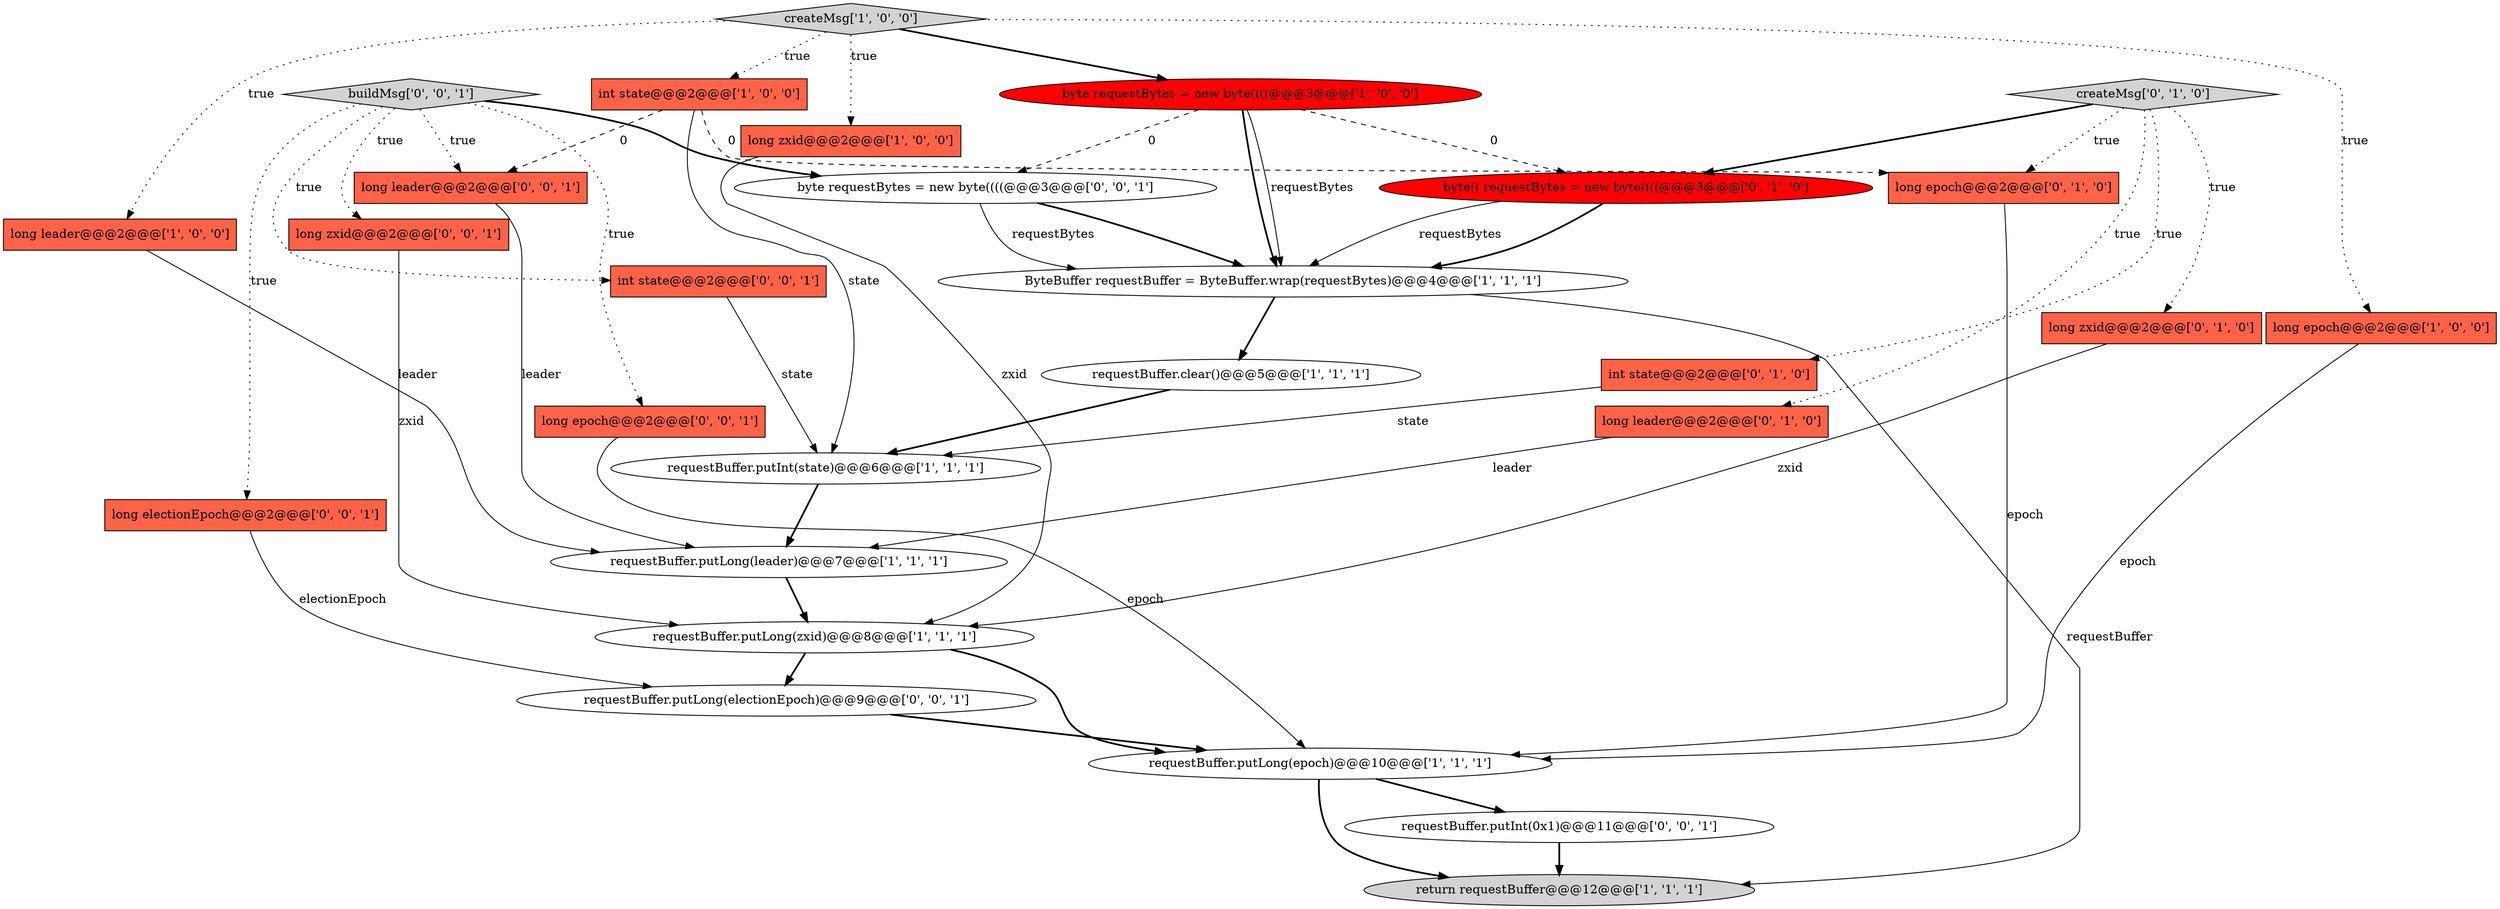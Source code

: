 digraph {
10 [style = filled, label = "byte requestBytes = new byte((((@@@3@@@['1', '0', '0']", fillcolor = red, shape = ellipse image = "AAA1AAABBB1BBB"];
3 [style = filled, label = "requestBuffer.putInt(state)@@@6@@@['1', '1', '1']", fillcolor = white, shape = ellipse image = "AAA0AAABBB1BBB"];
15 [style = filled, label = "createMsg['0', '1', '0']", fillcolor = lightgray, shape = diamond image = "AAA0AAABBB2BBB"];
2 [style = filled, label = "requestBuffer.putLong(zxid)@@@8@@@['1', '1', '1']", fillcolor = white, shape = ellipse image = "AAA0AAABBB1BBB"];
7 [style = filled, label = "long zxid@@@2@@@['1', '0', '0']", fillcolor = tomato, shape = box image = "AAA0AAABBB1BBB"];
9 [style = filled, label = "long leader@@@2@@@['1', '0', '0']", fillcolor = tomato, shape = box image = "AAA0AAABBB1BBB"];
11 [style = filled, label = "int state@@@2@@@['1', '0', '0']", fillcolor = tomato, shape = box image = "AAA1AAABBB1BBB"];
22 [style = filled, label = "long electionEpoch@@@2@@@['0', '0', '1']", fillcolor = tomato, shape = box image = "AAA0AAABBB3BBB"];
21 [style = filled, label = "long epoch@@@2@@@['0', '0', '1']", fillcolor = tomato, shape = box image = "AAA0AAABBB3BBB"];
19 [style = filled, label = "long zxid@@@2@@@['0', '0', '1']", fillcolor = tomato, shape = box image = "AAA0AAABBB3BBB"];
6 [style = filled, label = "requestBuffer.putLong(epoch)@@@10@@@['1', '1', '1']", fillcolor = white, shape = ellipse image = "AAA0AAABBB1BBB"];
13 [style = filled, label = "long zxid@@@2@@@['0', '1', '0']", fillcolor = tomato, shape = box image = "AAA0AAABBB2BBB"];
23 [style = filled, label = "buildMsg['0', '0', '1']", fillcolor = lightgray, shape = diamond image = "AAA0AAABBB3BBB"];
27 [style = filled, label = "requestBuffer.putLong(electionEpoch)@@@9@@@['0', '0', '1']", fillcolor = white, shape = ellipse image = "AAA0AAABBB3BBB"];
12 [style = filled, label = "ByteBuffer requestBuffer = ByteBuffer.wrap(requestBytes)@@@4@@@['1', '1', '1']", fillcolor = white, shape = ellipse image = "AAA0AAABBB1BBB"];
8 [style = filled, label = "requestBuffer.clear()@@@5@@@['1', '1', '1']", fillcolor = white, shape = ellipse image = "AAA0AAABBB1BBB"];
4 [style = filled, label = "requestBuffer.putLong(leader)@@@7@@@['1', '1', '1']", fillcolor = white, shape = ellipse image = "AAA0AAABBB1BBB"];
18 [style = filled, label = "long epoch@@@2@@@['0', '1', '0']", fillcolor = tomato, shape = box image = "AAA1AAABBB2BBB"];
17 [style = filled, label = "byte(( requestBytes = new byte((((@@@3@@@['0', '1', '0']", fillcolor = red, shape = ellipse image = "AAA1AAABBB2BBB"];
20 [style = filled, label = "int state@@@2@@@['0', '0', '1']", fillcolor = tomato, shape = box image = "AAA0AAABBB3BBB"];
25 [style = filled, label = "requestBuffer.putInt(0x1)@@@11@@@['0', '0', '1']", fillcolor = white, shape = ellipse image = "AAA0AAABBB3BBB"];
1 [style = filled, label = "createMsg['1', '0', '0']", fillcolor = lightgray, shape = diamond image = "AAA0AAABBB1BBB"];
5 [style = filled, label = "return requestBuffer@@@12@@@['1', '1', '1']", fillcolor = lightgray, shape = ellipse image = "AAA0AAABBB1BBB"];
0 [style = filled, label = "long epoch@@@2@@@['1', '0', '0']", fillcolor = tomato, shape = box image = "AAA0AAABBB1BBB"];
14 [style = filled, label = "int state@@@2@@@['0', '1', '0']", fillcolor = tomato, shape = box image = "AAA0AAABBB2BBB"];
16 [style = filled, label = "long leader@@@2@@@['0', '1', '0']", fillcolor = tomato, shape = box image = "AAA0AAABBB2BBB"];
26 [style = filled, label = "long leader@@@2@@@['0', '0', '1']", fillcolor = tomato, shape = box image = "AAA0AAABBB3BBB"];
24 [style = filled, label = "byte requestBytes = new byte((((@@@3@@@['0', '0', '1']", fillcolor = white, shape = ellipse image = "AAA0AAABBB3BBB"];
24->12 [style = bold, label=""];
14->3 [style = solid, label="state"];
13->2 [style = solid, label="zxid"];
23->22 [style = dotted, label="true"];
16->4 [style = solid, label="leader"];
2->6 [style = bold, label=""];
1->11 [style = dotted, label="true"];
15->18 [style = dotted, label="true"];
8->3 [style = bold, label=""];
7->2 [style = solid, label="zxid"];
23->21 [style = dotted, label="true"];
11->26 [style = dashed, label="0"];
12->5 [style = solid, label="requestBuffer"];
4->2 [style = bold, label=""];
23->19 [style = dotted, label="true"];
15->14 [style = dotted, label="true"];
15->16 [style = dotted, label="true"];
3->4 [style = bold, label=""];
27->6 [style = bold, label=""];
9->4 [style = solid, label="leader"];
15->13 [style = dotted, label="true"];
24->12 [style = solid, label="requestBytes"];
0->6 [style = solid, label="epoch"];
19->2 [style = solid, label="zxid"];
1->7 [style = dotted, label="true"];
6->5 [style = bold, label=""];
15->17 [style = bold, label=""];
23->24 [style = bold, label=""];
17->12 [style = bold, label=""];
23->20 [style = dotted, label="true"];
23->26 [style = dotted, label="true"];
10->12 [style = solid, label="requestBytes"];
10->12 [style = bold, label=""];
12->8 [style = bold, label=""];
11->18 [style = dashed, label="0"];
11->3 [style = solid, label="state"];
1->9 [style = dotted, label="true"];
10->17 [style = dashed, label="0"];
26->4 [style = solid, label="leader"];
2->27 [style = bold, label=""];
25->5 [style = bold, label=""];
20->3 [style = solid, label="state"];
1->0 [style = dotted, label="true"];
21->6 [style = solid, label="epoch"];
1->10 [style = bold, label=""];
17->12 [style = solid, label="requestBytes"];
10->24 [style = dashed, label="0"];
22->27 [style = solid, label="electionEpoch"];
6->25 [style = bold, label=""];
18->6 [style = solid, label="epoch"];
}
